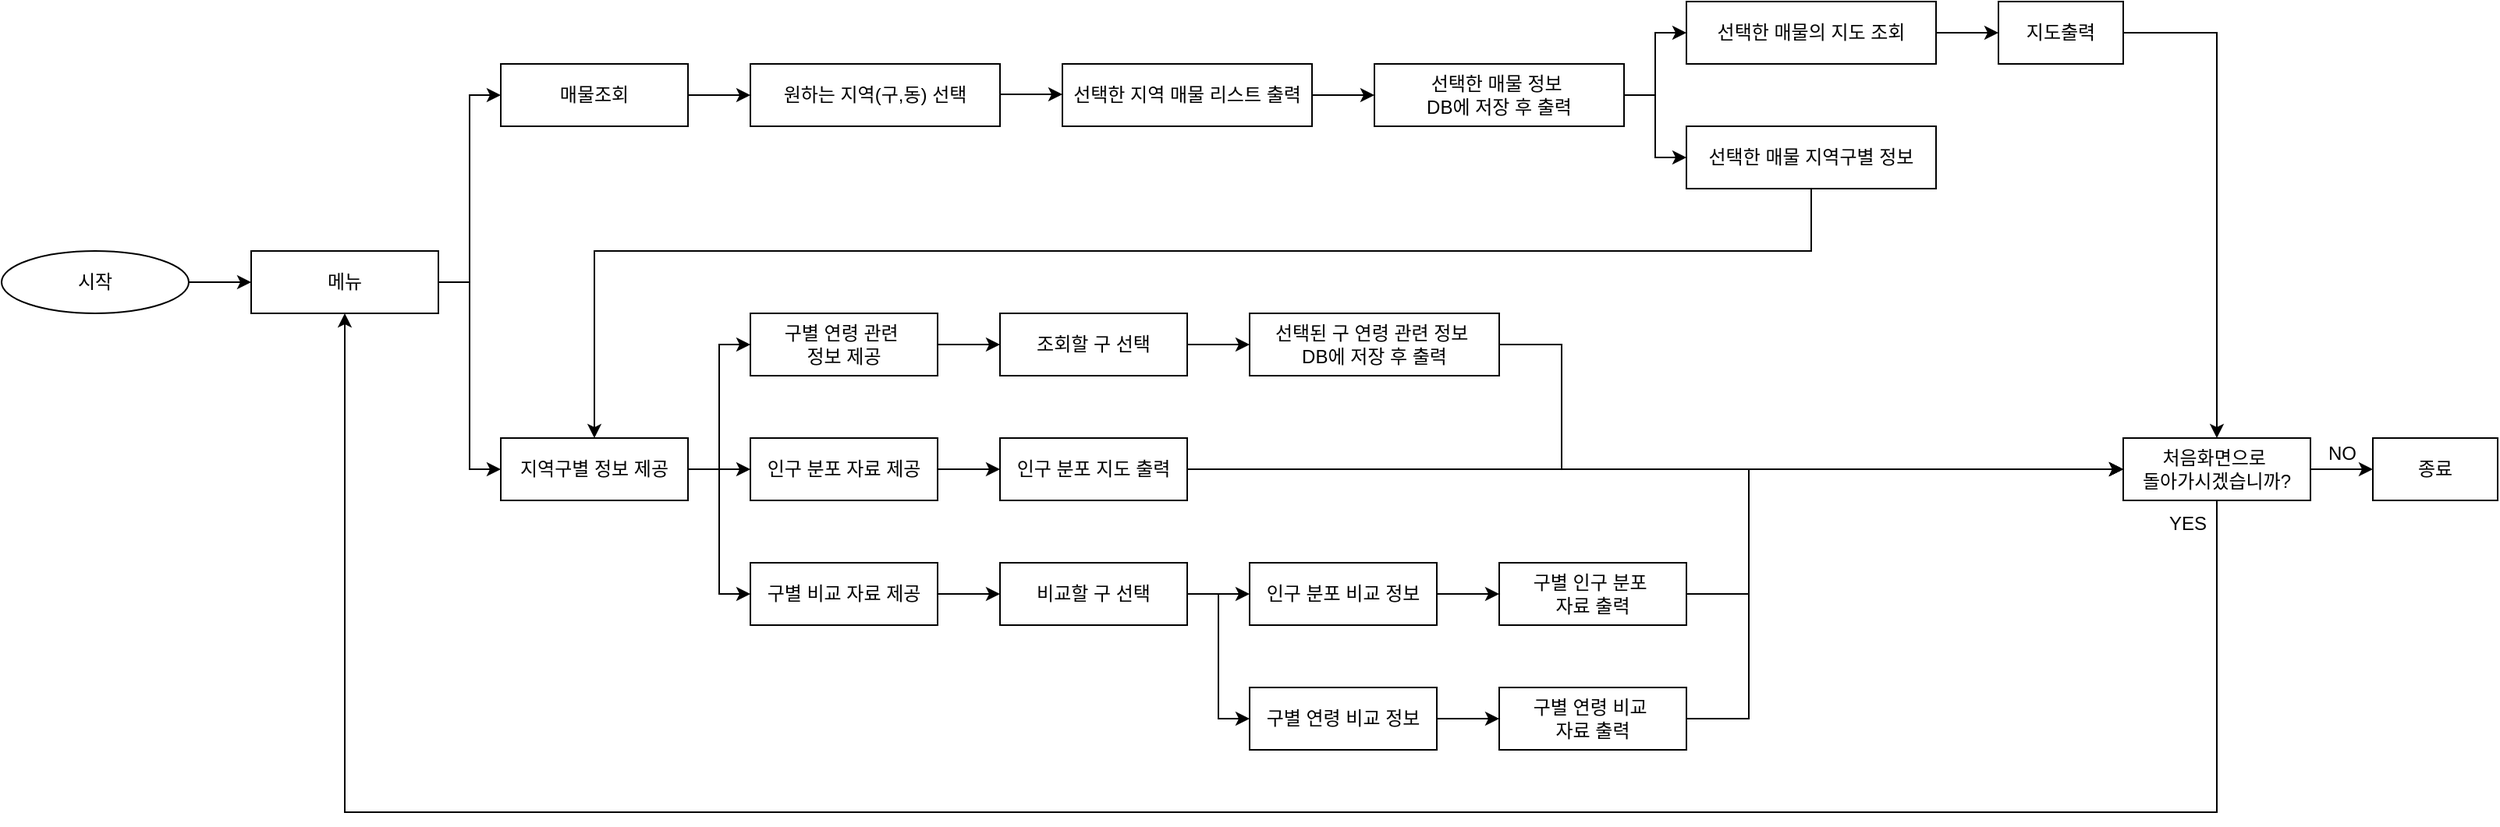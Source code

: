 <mxfile version="24.4.0" type="device">
  <diagram name="Page-1" id="50gzDFNsr7j2_FjnEBRv">
    <mxGraphModel dx="2511" dy="1131" grid="1" gridSize="10" guides="1" tooltips="1" connect="1" arrows="1" fold="1" page="1" pageScale="1" pageWidth="827" pageHeight="1169" math="0" shadow="0">
      <root>
        <mxCell id="0" />
        <mxCell id="1" parent="0" />
        <mxCell id="GHDj7v5wccNTZVd5OrsL-108" value="시작" style="ellipse;whiteSpace=wrap;html=1;" vertex="1" parent="1">
          <mxGeometry x="-160" y="440" width="120" height="40" as="geometry" />
        </mxCell>
        <mxCell id="GHDj7v5wccNTZVd5OrsL-109" value="메뉴" style="whiteSpace=wrap;html=1;" vertex="1" parent="1">
          <mxGeometry y="440" width="120" height="40" as="geometry" />
        </mxCell>
        <mxCell id="GHDj7v5wccNTZVd5OrsL-112" value="" style="edgeStyle=none;orthogonalLoop=1;jettySize=auto;html=1;rounded=0;exitX=1;exitY=0.5;exitDx=0;exitDy=0;entryX=0;entryY=0.5;entryDx=0;entryDy=0;" edge="1" parent="1" source="GHDj7v5wccNTZVd5OrsL-108" target="GHDj7v5wccNTZVd5OrsL-109">
          <mxGeometry width="100" relative="1" as="geometry">
            <mxPoint x="310" y="440" as="sourcePoint" />
            <mxPoint x="410" y="440" as="targetPoint" />
            <Array as="points" />
          </mxGeometry>
        </mxCell>
        <mxCell id="GHDj7v5wccNTZVd5OrsL-113" value="매물조회" style="whiteSpace=wrap;html=1;" vertex="1" parent="1">
          <mxGeometry x="160" y="320" width="120" height="40" as="geometry" />
        </mxCell>
        <mxCell id="GHDj7v5wccNTZVd5OrsL-114" value="지역구별 정보 제공" style="whiteSpace=wrap;html=1;" vertex="1" parent="1">
          <mxGeometry x="160" y="560" width="120" height="40" as="geometry" />
        </mxCell>
        <mxCell id="GHDj7v5wccNTZVd5OrsL-116" value="원하는 지역(구,동) 선택" style="whiteSpace=wrap;html=1;" vertex="1" parent="1">
          <mxGeometry x="320" y="320" width="160" height="40" as="geometry" />
        </mxCell>
        <mxCell id="GHDj7v5wccNTZVd5OrsL-117" value="선택한 지역 매물 리스트 출력" style="whiteSpace=wrap;html=1;" vertex="1" parent="1">
          <mxGeometry x="520" y="320" width="160" height="40" as="geometry" />
        </mxCell>
        <mxCell id="GHDj7v5wccNTZVd5OrsL-118" value="선택한 매물 정보&amp;nbsp;&lt;div&gt;DB에 저장 후 출력&lt;/div&gt;" style="whiteSpace=wrap;html=1;" vertex="1" parent="1">
          <mxGeometry x="720" y="320" width="160" height="40" as="geometry" />
        </mxCell>
        <mxCell id="GHDj7v5wccNTZVd5OrsL-120" value="선택한 매물의 지도 조회" style="whiteSpace=wrap;html=1;" vertex="1" parent="1">
          <mxGeometry x="920" y="280" width="160" height="40" as="geometry" />
        </mxCell>
        <mxCell id="GHDj7v5wccNTZVd5OrsL-121" value="선택한 매물 지역구별 정보" style="whiteSpace=wrap;html=1;" vertex="1" parent="1">
          <mxGeometry x="920" y="360" width="160" height="40" as="geometry" />
        </mxCell>
        <mxCell id="GHDj7v5wccNTZVd5OrsL-125" value="" style="edgeStyle=none;orthogonalLoop=1;jettySize=auto;html=1;rounded=0;entryX=0;entryY=0.5;entryDx=0;entryDy=0;" edge="1" parent="1" target="GHDj7v5wccNTZVd5OrsL-113">
          <mxGeometry width="100" relative="1" as="geometry">
            <mxPoint x="120" y="460" as="sourcePoint" />
            <mxPoint x="210" y="460" as="targetPoint" />
            <Array as="points">
              <mxPoint x="140" y="460" />
              <mxPoint x="140" y="340" />
            </Array>
          </mxGeometry>
        </mxCell>
        <mxCell id="GHDj7v5wccNTZVd5OrsL-126" value="" style="edgeStyle=none;orthogonalLoop=1;jettySize=auto;html=1;rounded=0;exitX=1;exitY=0.5;exitDx=0;exitDy=0;entryX=0;entryY=0.5;entryDx=0;entryDy=0;" edge="1" parent="1" source="GHDj7v5wccNTZVd5OrsL-109" target="GHDj7v5wccNTZVd5OrsL-114">
          <mxGeometry width="100" relative="1" as="geometry">
            <mxPoint x="160" y="480" as="sourcePoint" />
            <mxPoint x="260" y="480" as="targetPoint" />
            <Array as="points">
              <mxPoint x="140" y="460" />
              <mxPoint x="140" y="580" />
            </Array>
          </mxGeometry>
        </mxCell>
        <mxCell id="GHDj7v5wccNTZVd5OrsL-127" value="" style="edgeStyle=none;orthogonalLoop=1;jettySize=auto;html=1;rounded=0;exitX=1;exitY=0.5;exitDx=0;exitDy=0;entryX=0;entryY=0.5;entryDx=0;entryDy=0;" edge="1" parent="1" source="GHDj7v5wccNTZVd5OrsL-113" target="GHDj7v5wccNTZVd5OrsL-116">
          <mxGeometry width="100" relative="1" as="geometry">
            <mxPoint x="370" y="440" as="sourcePoint" />
            <mxPoint x="470" y="440" as="targetPoint" />
            <Array as="points" />
          </mxGeometry>
        </mxCell>
        <mxCell id="GHDj7v5wccNTZVd5OrsL-128" value="" style="edgeStyle=none;orthogonalLoop=1;jettySize=auto;html=1;rounded=0;exitX=1;exitY=0.5;exitDx=0;exitDy=0;entryX=0;entryY=0.5;entryDx=0;entryDy=0;" edge="1" parent="1">
          <mxGeometry width="100" relative="1" as="geometry">
            <mxPoint x="480" y="339.5" as="sourcePoint" />
            <mxPoint x="520" y="339.5" as="targetPoint" />
            <Array as="points" />
          </mxGeometry>
        </mxCell>
        <mxCell id="GHDj7v5wccNTZVd5OrsL-129" value="" style="edgeStyle=none;orthogonalLoop=1;jettySize=auto;html=1;rounded=0;exitX=1;exitY=0.5;exitDx=0;exitDy=0;entryX=0;entryY=0.5;entryDx=0;entryDy=0;" edge="1" parent="1" source="GHDj7v5wccNTZVd5OrsL-117" target="GHDj7v5wccNTZVd5OrsL-118">
          <mxGeometry width="100" relative="1" as="geometry">
            <mxPoint x="300" y="360" as="sourcePoint" />
            <mxPoint x="340" y="360" as="targetPoint" />
            <Array as="points" />
          </mxGeometry>
        </mxCell>
        <mxCell id="GHDj7v5wccNTZVd5OrsL-130" value="" style="edgeStyle=none;orthogonalLoop=1;jettySize=auto;html=1;rounded=0;entryX=0;entryY=0.5;entryDx=0;entryDy=0;" edge="1" parent="1" target="GHDj7v5wccNTZVd5OrsL-121">
          <mxGeometry width="100" relative="1" as="geometry">
            <mxPoint x="880" y="340" as="sourcePoint" />
            <mxPoint x="350" y="370" as="targetPoint" />
            <Array as="points">
              <mxPoint x="900" y="340" />
              <mxPoint x="900" y="380" />
            </Array>
          </mxGeometry>
        </mxCell>
        <mxCell id="GHDj7v5wccNTZVd5OrsL-131" value="" style="edgeStyle=none;orthogonalLoop=1;jettySize=auto;html=1;rounded=0;entryX=0;entryY=0.5;entryDx=0;entryDy=0;" edge="1" parent="1" target="GHDj7v5wccNTZVd5OrsL-120">
          <mxGeometry width="100" relative="1" as="geometry">
            <mxPoint x="880" y="340" as="sourcePoint" />
            <mxPoint x="930" y="390" as="targetPoint" />
            <Array as="points">
              <mxPoint x="900" y="340" />
              <mxPoint x="900" y="300" />
            </Array>
          </mxGeometry>
        </mxCell>
        <mxCell id="GHDj7v5wccNTZVd5OrsL-132" value="지도출력" style="whiteSpace=wrap;html=1;" vertex="1" parent="1">
          <mxGeometry x="1120" y="280" width="80" height="40" as="geometry" />
        </mxCell>
        <mxCell id="GHDj7v5wccNTZVd5OrsL-133" value="구별 비교 자료 제공" style="whiteSpace=wrap;html=1;" vertex="1" parent="1">
          <mxGeometry x="320" y="640" width="120" height="40" as="geometry" />
        </mxCell>
        <mxCell id="GHDj7v5wccNTZVd5OrsL-134" value="인구 분포 자료 제공" style="whiteSpace=wrap;html=1;" vertex="1" parent="1">
          <mxGeometry x="320" y="560" width="120" height="40" as="geometry" />
        </mxCell>
        <mxCell id="GHDj7v5wccNTZVd5OrsL-135" value="구별 연령 관련&amp;nbsp;&lt;div&gt;정보 제공&lt;/div&gt;" style="whiteSpace=wrap;html=1;" vertex="1" parent="1">
          <mxGeometry x="320" y="480" width="120" height="40" as="geometry" />
        </mxCell>
        <mxCell id="GHDj7v5wccNTZVd5OrsL-136" value="" style="edgeStyle=none;orthogonalLoop=1;jettySize=auto;html=1;rounded=0;exitX=0.5;exitY=1;exitDx=0;exitDy=0;entryX=0.5;entryY=0;entryDx=0;entryDy=0;" edge="1" parent="1" source="GHDj7v5wccNTZVd5OrsL-121" target="GHDj7v5wccNTZVd5OrsL-114">
          <mxGeometry width="100" relative="1" as="geometry">
            <mxPoint x="940" y="460" as="sourcePoint" />
            <mxPoint x="1040" y="460" as="targetPoint" />
            <Array as="points">
              <mxPoint x="1000" y="440" />
              <mxPoint x="220" y="440" />
            </Array>
          </mxGeometry>
        </mxCell>
        <mxCell id="GHDj7v5wccNTZVd5OrsL-137" value="" style="edgeStyle=none;orthogonalLoop=1;jettySize=auto;html=1;rounded=0;exitX=1;exitY=0.5;exitDx=0;exitDy=0;entryX=0;entryY=0.5;entryDx=0;entryDy=0;" edge="1" parent="1" source="GHDj7v5wccNTZVd5OrsL-114" target="GHDj7v5wccNTZVd5OrsL-135">
          <mxGeometry width="100" relative="1" as="geometry">
            <mxPoint x="550" y="660" as="sourcePoint" />
            <mxPoint x="650" y="660" as="targetPoint" />
            <Array as="points">
              <mxPoint x="300" y="580" />
              <mxPoint x="300" y="500" />
            </Array>
          </mxGeometry>
        </mxCell>
        <mxCell id="GHDj7v5wccNTZVd5OrsL-138" value="" style="edgeStyle=none;orthogonalLoop=1;jettySize=auto;html=1;rounded=0;exitX=1;exitY=0.5;exitDx=0;exitDy=0;entryX=0;entryY=0.5;entryDx=0;entryDy=0;" edge="1" parent="1" source="GHDj7v5wccNTZVd5OrsL-114" target="GHDj7v5wccNTZVd5OrsL-134">
          <mxGeometry width="100" relative="1" as="geometry">
            <mxPoint x="480" y="590" as="sourcePoint" />
            <mxPoint x="580" y="590" as="targetPoint" />
            <Array as="points" />
          </mxGeometry>
        </mxCell>
        <mxCell id="GHDj7v5wccNTZVd5OrsL-139" value="" style="edgeStyle=none;orthogonalLoop=1;jettySize=auto;html=1;rounded=0;exitX=1;exitY=0.5;exitDx=0;exitDy=0;entryX=0;entryY=0.5;entryDx=0;entryDy=0;" edge="1" parent="1" source="GHDj7v5wccNTZVd5OrsL-114" target="GHDj7v5wccNTZVd5OrsL-133">
          <mxGeometry width="100" relative="1" as="geometry">
            <mxPoint x="300" y="620" as="sourcePoint" />
            <mxPoint x="400" y="620" as="targetPoint" />
            <Array as="points">
              <mxPoint x="300" y="580" />
              <mxPoint x="300" y="660" />
            </Array>
          </mxGeometry>
        </mxCell>
        <mxCell id="GHDj7v5wccNTZVd5OrsL-140" value="조회할 구 선택" style="whiteSpace=wrap;html=1;" vertex="1" parent="1">
          <mxGeometry x="480" y="480" width="120" height="40" as="geometry" />
        </mxCell>
        <mxCell id="GHDj7v5wccNTZVd5OrsL-141" value="선택된 구 연령 관련 정보&amp;nbsp;&lt;div&gt;DB에 저장 후 출력&lt;/div&gt;" style="whiteSpace=wrap;html=1;" vertex="1" parent="1">
          <mxGeometry x="640" y="480" width="160" height="40" as="geometry" />
        </mxCell>
        <mxCell id="GHDj7v5wccNTZVd5OrsL-143" value="인구 분포 지도 출력" style="whiteSpace=wrap;html=1;" vertex="1" parent="1">
          <mxGeometry x="480" y="560" width="120" height="40" as="geometry" />
        </mxCell>
        <mxCell id="GHDj7v5wccNTZVd5OrsL-144" value="비교할 구 선택" style="whiteSpace=wrap;html=1;" vertex="1" parent="1">
          <mxGeometry x="480" y="640" width="120" height="40" as="geometry" />
        </mxCell>
        <mxCell id="GHDj7v5wccNTZVd5OrsL-145" value="인구 분포 비교 정보" style="whiteSpace=wrap;html=1;" vertex="1" parent="1">
          <mxGeometry x="640" y="640" width="120" height="40" as="geometry" />
        </mxCell>
        <mxCell id="GHDj7v5wccNTZVd5OrsL-147" value="구별 연령 비교 정보" style="whiteSpace=wrap;html=1;" vertex="1" parent="1">
          <mxGeometry x="640" y="720" width="120" height="40" as="geometry" />
        </mxCell>
        <mxCell id="GHDj7v5wccNTZVd5OrsL-148" value="구별 인구 분포&amp;nbsp;&lt;div&gt;자료 출력&lt;/div&gt;" style="whiteSpace=wrap;html=1;" vertex="1" parent="1">
          <mxGeometry x="800" y="640" width="120" height="40" as="geometry" />
        </mxCell>
        <mxCell id="GHDj7v5wccNTZVd5OrsL-149" value="구별 연령 비교&amp;nbsp;&lt;div&gt;자료 출력&lt;/div&gt;" style="whiteSpace=wrap;html=1;" vertex="1" parent="1">
          <mxGeometry x="800" y="720" width="120" height="40" as="geometry" />
        </mxCell>
        <mxCell id="GHDj7v5wccNTZVd5OrsL-150" value="" style="edgeStyle=none;orthogonalLoop=1;jettySize=auto;html=1;rounded=0;exitX=1;exitY=0.5;exitDx=0;exitDy=0;entryX=0;entryY=0.5;entryDx=0;entryDy=0;" edge="1" parent="1" source="GHDj7v5wccNTZVd5OrsL-144" target="GHDj7v5wccNTZVd5OrsL-145">
          <mxGeometry width="100" relative="1" as="geometry">
            <mxPoint x="480" y="780" as="sourcePoint" />
            <mxPoint x="580" y="780" as="targetPoint" />
            <Array as="points" />
          </mxGeometry>
        </mxCell>
        <mxCell id="GHDj7v5wccNTZVd5OrsL-151" value="" style="edgeStyle=none;orthogonalLoop=1;jettySize=auto;html=1;rounded=0;entryX=0;entryY=0.5;entryDx=0;entryDy=0;" edge="1" parent="1" target="GHDj7v5wccNTZVd5OrsL-147">
          <mxGeometry width="100" relative="1" as="geometry">
            <mxPoint x="600" y="660" as="sourcePoint" />
            <mxPoint x="620" y="750" as="targetPoint" />
            <Array as="points">
              <mxPoint x="620" y="660" />
              <mxPoint x="620" y="740" />
            </Array>
          </mxGeometry>
        </mxCell>
        <mxCell id="GHDj7v5wccNTZVd5OrsL-152" value="" style="edgeStyle=none;orthogonalLoop=1;jettySize=auto;html=1;rounded=0;exitX=1;exitY=0.5;exitDx=0;exitDy=0;entryX=0;entryY=0.5;entryDx=0;entryDy=0;" edge="1" parent="1" source="GHDj7v5wccNTZVd5OrsL-133" target="GHDj7v5wccNTZVd5OrsL-144">
          <mxGeometry width="100" relative="1" as="geometry">
            <mxPoint x="450" y="710" as="sourcePoint" />
            <mxPoint x="550" y="710" as="targetPoint" />
            <Array as="points" />
          </mxGeometry>
        </mxCell>
        <mxCell id="GHDj7v5wccNTZVd5OrsL-153" value="" style="edgeStyle=none;orthogonalLoop=1;jettySize=auto;html=1;rounded=0;entryX=0;entryY=0.5;entryDx=0;entryDy=0;exitX=1;exitY=0.5;exitDx=0;exitDy=0;" edge="1" parent="1" source="GHDj7v5wccNTZVd5OrsL-134" target="GHDj7v5wccNTZVd5OrsL-143">
          <mxGeometry width="100" relative="1" as="geometry">
            <mxPoint x="450" y="580" as="sourcePoint" />
            <mxPoint x="490" y="670" as="targetPoint" />
            <Array as="points" />
          </mxGeometry>
        </mxCell>
        <mxCell id="GHDj7v5wccNTZVd5OrsL-154" value="" style="edgeStyle=none;orthogonalLoop=1;jettySize=auto;html=1;rounded=0;entryX=0;entryY=0.5;entryDx=0;entryDy=0;exitX=1;exitY=0.5;exitDx=0;exitDy=0;" edge="1" parent="1" source="GHDj7v5wccNTZVd5OrsL-135" target="GHDj7v5wccNTZVd5OrsL-140">
          <mxGeometry width="100" relative="1" as="geometry">
            <mxPoint x="450" y="590" as="sourcePoint" />
            <mxPoint x="490" y="590" as="targetPoint" />
            <Array as="points" />
          </mxGeometry>
        </mxCell>
        <mxCell id="GHDj7v5wccNTZVd5OrsL-156" value="" style="edgeStyle=none;orthogonalLoop=1;jettySize=auto;html=1;rounded=0;exitX=1;exitY=0.5;exitDx=0;exitDy=0;entryX=0;entryY=0.5;entryDx=0;entryDy=0;" edge="1" parent="1" source="GHDj7v5wccNTZVd5OrsL-140" target="GHDj7v5wccNTZVd5OrsL-141">
          <mxGeometry width="100" relative="1" as="geometry">
            <mxPoint x="600" y="550" as="sourcePoint" />
            <mxPoint x="700" y="550" as="targetPoint" />
            <Array as="points" />
          </mxGeometry>
        </mxCell>
        <mxCell id="GHDj7v5wccNTZVd5OrsL-158" value="" style="edgeStyle=none;orthogonalLoop=1;jettySize=auto;html=1;rounded=0;exitX=1;exitY=0.5;exitDx=0;exitDy=0;entryX=0;entryY=0.5;entryDx=0;entryDy=0;" edge="1" parent="1" source="GHDj7v5wccNTZVd5OrsL-120" target="GHDj7v5wccNTZVd5OrsL-132">
          <mxGeometry width="100" relative="1" as="geometry">
            <mxPoint x="1220" y="460" as="sourcePoint" />
            <mxPoint x="1320" y="460" as="targetPoint" />
            <Array as="points" />
          </mxGeometry>
        </mxCell>
        <mxCell id="GHDj7v5wccNTZVd5OrsL-159" value="" style="edgeStyle=none;orthogonalLoop=1;jettySize=auto;html=1;rounded=0;exitX=1;exitY=0.5;exitDx=0;exitDy=0;entryX=0;entryY=0.5;entryDx=0;entryDy=0;" edge="1" parent="1" source="GHDj7v5wccNTZVd5OrsL-141" target="GHDj7v5wccNTZVd5OrsL-167">
          <mxGeometry width="100" relative="1" as="geometry">
            <mxPoint x="1100" y="620" as="sourcePoint" />
            <mxPoint x="1190" y="580" as="targetPoint" />
            <Array as="points">
              <mxPoint x="840" y="500" />
              <mxPoint x="840" y="580" />
            </Array>
          </mxGeometry>
        </mxCell>
        <mxCell id="GHDj7v5wccNTZVd5OrsL-162" value="" style="edgeStyle=none;orthogonalLoop=1;jettySize=auto;html=1;rounded=0;exitX=1;exitY=0.5;exitDx=0;exitDy=0;" edge="1" parent="1">
          <mxGeometry width="100" relative="1" as="geometry">
            <mxPoint x="760" y="660" as="sourcePoint" />
            <mxPoint x="800" y="660" as="targetPoint" />
            <Array as="points" />
          </mxGeometry>
        </mxCell>
        <mxCell id="GHDj7v5wccNTZVd5OrsL-163" value="" style="edgeStyle=none;orthogonalLoop=1;jettySize=auto;html=1;rounded=0;exitX=1;exitY=0.5;exitDx=0;exitDy=0;entryX=0;entryY=0.5;entryDx=0;entryDy=0;" edge="1" parent="1" source="GHDj7v5wccNTZVd5OrsL-147" target="GHDj7v5wccNTZVd5OrsL-149">
          <mxGeometry width="100" relative="1" as="geometry">
            <mxPoint x="770" y="670" as="sourcePoint" />
            <mxPoint x="810" y="670" as="targetPoint" />
            <Array as="points" />
          </mxGeometry>
        </mxCell>
        <mxCell id="GHDj7v5wccNTZVd5OrsL-165" value="" style="edgeStyle=none;orthogonalLoop=1;jettySize=auto;html=1;rounded=0;exitX=1;exitY=0.5;exitDx=0;exitDy=0;entryX=0.5;entryY=0;entryDx=0;entryDy=0;" edge="1" parent="1" source="GHDj7v5wccNTZVd5OrsL-132" target="GHDj7v5wccNTZVd5OrsL-167">
          <mxGeometry width="100" relative="1" as="geometry">
            <mxPoint x="1170" y="460" as="sourcePoint" />
            <mxPoint x="1240" y="560" as="targetPoint" />
            <Array as="points">
              <mxPoint x="1260" y="300" />
            </Array>
          </mxGeometry>
        </mxCell>
        <mxCell id="GHDj7v5wccNTZVd5OrsL-167" value="처음화면으로&amp;nbsp;&lt;div&gt;돌아가시겠습니까?&lt;/div&gt;" style="whiteSpace=wrap;html=1;" vertex="1" parent="1">
          <mxGeometry x="1200" y="560" width="120" height="40" as="geometry" />
        </mxCell>
        <mxCell id="GHDj7v5wccNTZVd5OrsL-168" value="" style="edgeStyle=none;orthogonalLoop=1;jettySize=auto;html=1;rounded=0;exitX=1;exitY=0.5;exitDx=0;exitDy=0;entryX=0;entryY=0.5;entryDx=0;entryDy=0;" edge="1" parent="1" source="GHDj7v5wccNTZVd5OrsL-143" target="GHDj7v5wccNTZVd5OrsL-167">
          <mxGeometry width="100" relative="1" as="geometry">
            <mxPoint x="650" y="590" as="sourcePoint" />
            <mxPoint x="750" y="590" as="targetPoint" />
            <Array as="points" />
          </mxGeometry>
        </mxCell>
        <mxCell id="GHDj7v5wccNTZVd5OrsL-169" value="" style="edgeStyle=none;orthogonalLoop=1;jettySize=auto;html=1;rounded=0;entryX=0;entryY=0.5;entryDx=0;entryDy=0;" edge="1" parent="1" target="GHDj7v5wccNTZVd5OrsL-167">
          <mxGeometry width="100" relative="1" as="geometry">
            <mxPoint x="920" y="660" as="sourcePoint" />
            <mxPoint x="1020" y="660" as="targetPoint" />
            <Array as="points">
              <mxPoint x="960" y="660" />
              <mxPoint x="960" y="580" />
            </Array>
          </mxGeometry>
        </mxCell>
        <mxCell id="GHDj7v5wccNTZVd5OrsL-170" value="" style="edgeStyle=none;orthogonalLoop=1;jettySize=auto;html=1;rounded=0;exitX=1;exitY=0.5;exitDx=0;exitDy=0;entryX=0;entryY=0.5;entryDx=0;entryDy=0;" edge="1" parent="1" source="GHDj7v5wccNTZVd5OrsL-149" target="GHDj7v5wccNTZVd5OrsL-167">
          <mxGeometry width="100" relative="1" as="geometry">
            <mxPoint x="1050" y="750" as="sourcePoint" />
            <mxPoint x="1150" y="750" as="targetPoint" />
            <Array as="points">
              <mxPoint x="960" y="740" />
              <mxPoint x="960" y="580" />
            </Array>
          </mxGeometry>
        </mxCell>
        <mxCell id="GHDj7v5wccNTZVd5OrsL-171" value="종료" style="whiteSpace=wrap;html=1;" vertex="1" parent="1">
          <mxGeometry x="1360" y="560" width="80" height="40" as="geometry" />
        </mxCell>
        <mxCell id="GHDj7v5wccNTZVd5OrsL-172" value="" style="edgeStyle=none;orthogonalLoop=1;jettySize=auto;html=1;rounded=0;exitX=1;exitY=0.5;exitDx=0;exitDy=0;entryX=0;entryY=0.5;entryDx=0;entryDy=0;" edge="1" parent="1" source="GHDj7v5wccNTZVd5OrsL-167" target="GHDj7v5wccNTZVd5OrsL-171">
          <mxGeometry width="100" relative="1" as="geometry">
            <mxPoint x="1340" y="710" as="sourcePoint" />
            <mxPoint x="1440" y="710" as="targetPoint" />
            <Array as="points" />
          </mxGeometry>
        </mxCell>
        <mxCell id="GHDj7v5wccNTZVd5OrsL-173" value="NO" style="text;html=1;align=center;verticalAlign=middle;resizable=0;points=[];autosize=1;strokeColor=none;fillColor=none;" vertex="1" parent="1">
          <mxGeometry x="1320" y="555" width="40" height="30" as="geometry" />
        </mxCell>
        <mxCell id="GHDj7v5wccNTZVd5OrsL-174" value="" style="edgeStyle=none;orthogonalLoop=1;jettySize=auto;html=1;rounded=0;exitX=0.5;exitY=1;exitDx=0;exitDy=0;entryX=0.5;entryY=1;entryDx=0;entryDy=0;" edge="1" parent="1" source="GHDj7v5wccNTZVd5OrsL-167" target="GHDj7v5wccNTZVd5OrsL-109">
          <mxGeometry width="100" relative="1" as="geometry">
            <mxPoint x="1190" y="650" as="sourcePoint" />
            <mxPoint x="1290" y="650" as="targetPoint" />
            <Array as="points">
              <mxPoint x="1260" y="800" />
              <mxPoint x="60" y="800" />
            </Array>
          </mxGeometry>
        </mxCell>
        <mxCell id="GHDj7v5wccNTZVd5OrsL-175" value="YES" style="text;html=1;align=center;verticalAlign=middle;resizable=0;points=[];autosize=1;strokeColor=none;fillColor=none;" vertex="1" parent="1">
          <mxGeometry x="1216" y="600" width="50" height="30" as="geometry" />
        </mxCell>
      </root>
    </mxGraphModel>
  </diagram>
</mxfile>
